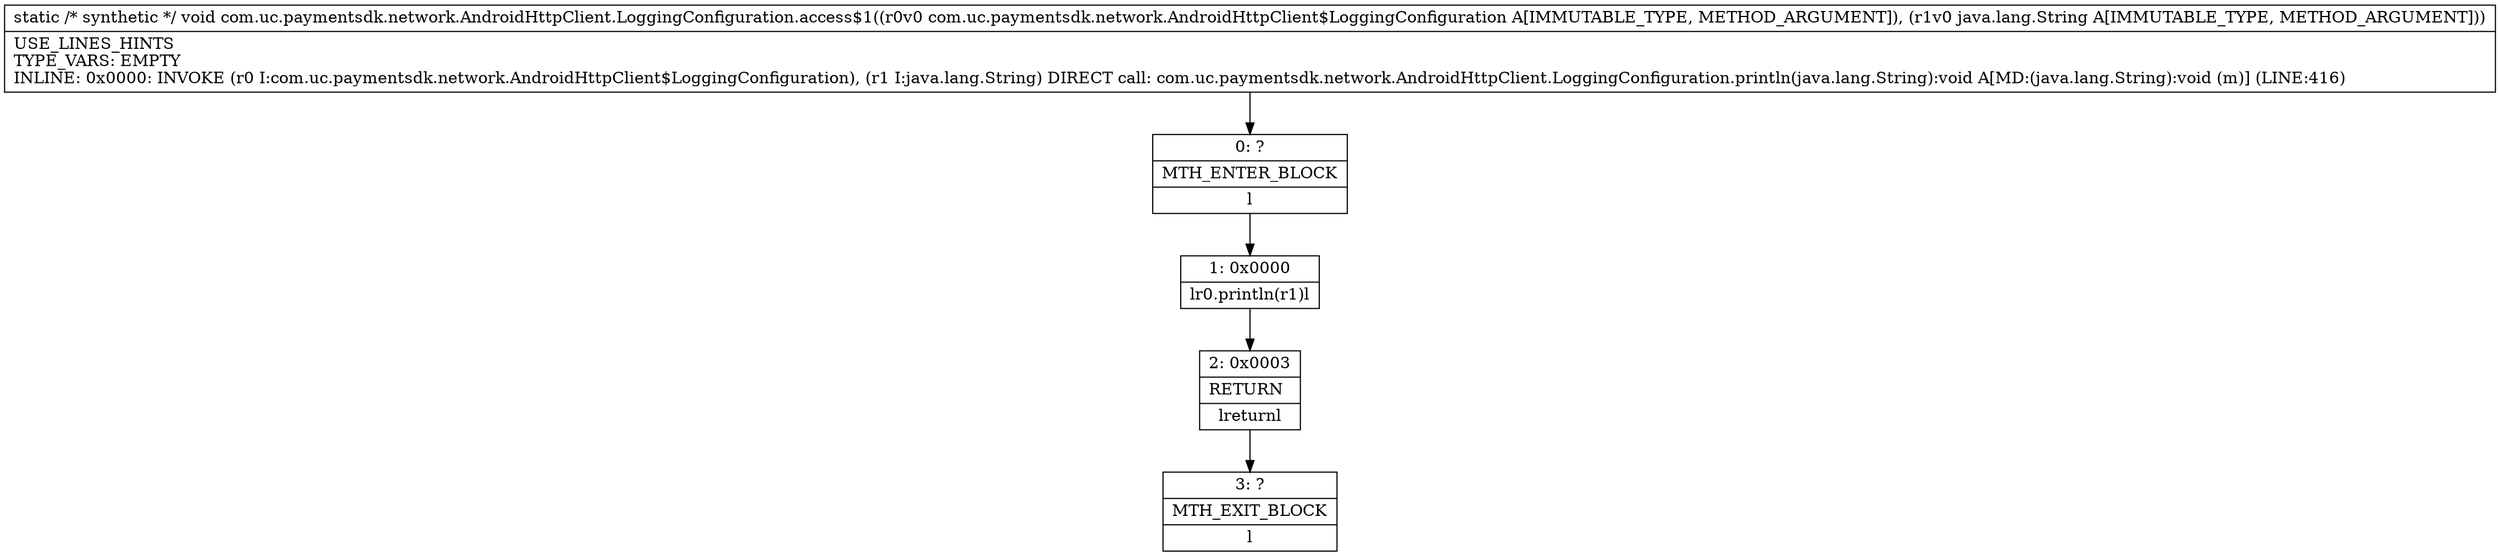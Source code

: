 digraph "CFG forcom.uc.paymentsdk.network.AndroidHttpClient.LoggingConfiguration.access$1(Lcom\/uc\/paymentsdk\/network\/AndroidHttpClient$LoggingConfiguration;Ljava\/lang\/String;)V" {
Node_0 [shape=record,label="{0\:\ ?|MTH_ENTER_BLOCK\l|l}"];
Node_1 [shape=record,label="{1\:\ 0x0000|lr0.println(r1)l}"];
Node_2 [shape=record,label="{2\:\ 0x0003|RETURN\l|lreturnl}"];
Node_3 [shape=record,label="{3\:\ ?|MTH_EXIT_BLOCK\l|l}"];
MethodNode[shape=record,label="{static \/* synthetic *\/ void com.uc.paymentsdk.network.AndroidHttpClient.LoggingConfiguration.access$1((r0v0 com.uc.paymentsdk.network.AndroidHttpClient$LoggingConfiguration A[IMMUTABLE_TYPE, METHOD_ARGUMENT]), (r1v0 java.lang.String A[IMMUTABLE_TYPE, METHOD_ARGUMENT]))  | USE_LINES_HINTS\lTYPE_VARS: EMPTY\lINLINE: 0x0000: INVOKE (r0 I:com.uc.paymentsdk.network.AndroidHttpClient$LoggingConfiguration), (r1 I:java.lang.String) DIRECT call: com.uc.paymentsdk.network.AndroidHttpClient.LoggingConfiguration.println(java.lang.String):void A[MD:(java.lang.String):void (m)] (LINE:416)\l}"];
MethodNode -> Node_0;
Node_0 -> Node_1;
Node_1 -> Node_2;
Node_2 -> Node_3;
}

